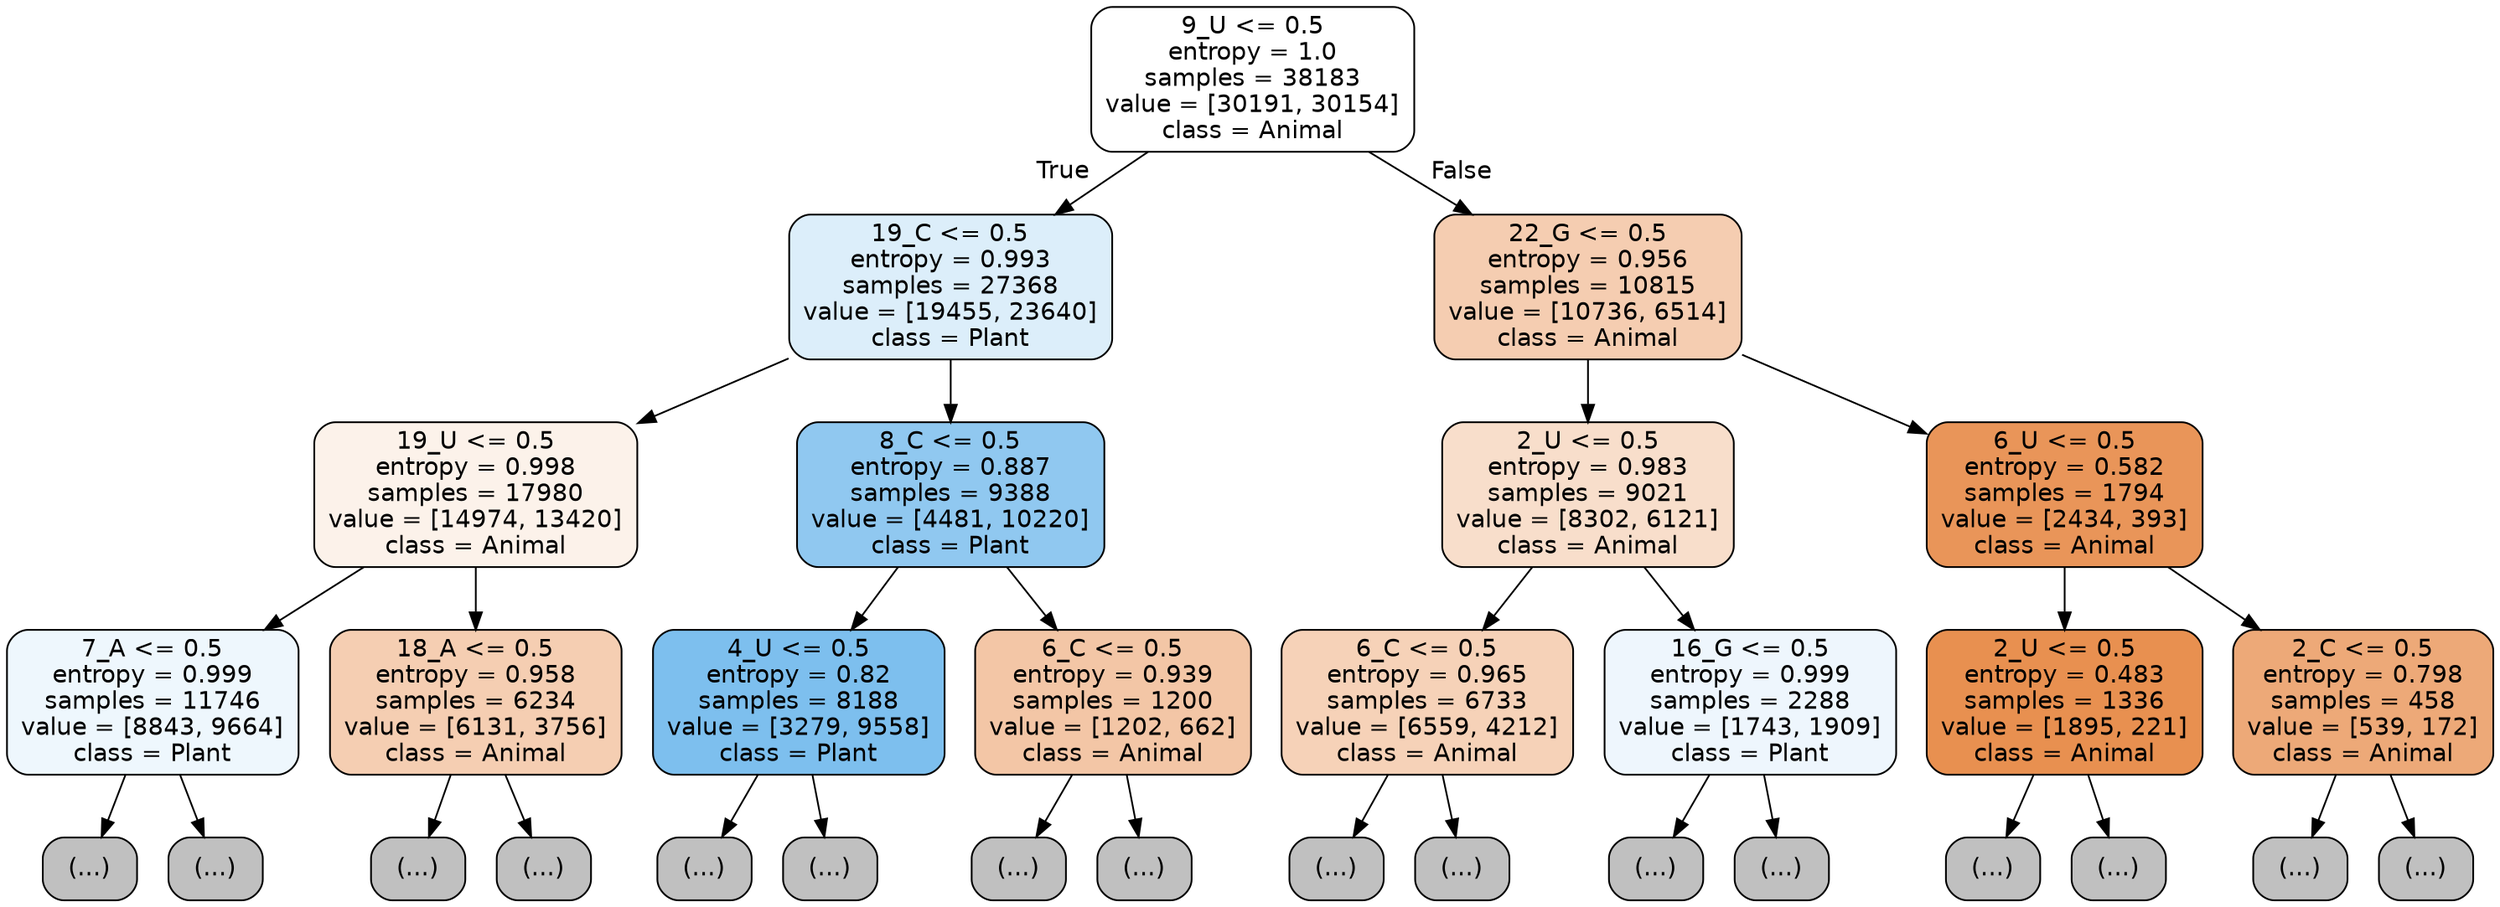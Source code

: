 digraph Tree {
node [shape=box, style="filled, rounded", color="black", fontname="helvetica"] ;
edge [fontname="helvetica"] ;
0 [label="9_U <= 0.5\nentropy = 1.0\nsamples = 38183\nvalue = [30191, 30154]\nclass = Animal", fillcolor="#ffffff"] ;
1 [label="19_C <= 0.5\nentropy = 0.993\nsamples = 27368\nvalue = [19455, 23640]\nclass = Plant", fillcolor="#dceefa"] ;
0 -> 1 [labeldistance=2.5, labelangle=45, headlabel="True"] ;
2 [label="19_U <= 0.5\nentropy = 0.998\nsamples = 17980\nvalue = [14974, 13420]\nclass = Animal", fillcolor="#fcf2ea"] ;
1 -> 2 ;
3 [label="7_A <= 0.5\nentropy = 0.999\nsamples = 11746\nvalue = [8843, 9664]\nclass = Plant", fillcolor="#eef7fd"] ;
2 -> 3 ;
4 [label="(...)", fillcolor="#C0C0C0"] ;
3 -> 4 ;
4311 [label="(...)", fillcolor="#C0C0C0"] ;
3 -> 4311 ;
5850 [label="18_A <= 0.5\nentropy = 0.958\nsamples = 6234\nvalue = [6131, 3756]\nclass = Animal", fillcolor="#f5ceb2"] ;
2 -> 5850 ;
5851 [label="(...)", fillcolor="#C0C0C0"] ;
5850 -> 5851 ;
8318 [label="(...)", fillcolor="#C0C0C0"] ;
5850 -> 8318 ;
9005 [label="8_C <= 0.5\nentropy = 0.887\nsamples = 9388\nvalue = [4481, 10220]\nclass = Plant", fillcolor="#90c8f0"] ;
1 -> 9005 ;
9006 [label="4_U <= 0.5\nentropy = 0.82\nsamples = 8188\nvalue = [3279, 9558]\nclass = Plant", fillcolor="#7dbfee"] ;
9005 -> 9006 ;
9007 [label="(...)", fillcolor="#C0C0C0"] ;
9006 -> 9007 ;
10802 [label="(...)", fillcolor="#C0C0C0"] ;
9006 -> 10802 ;
11309 [label="6_C <= 0.5\nentropy = 0.939\nsamples = 1200\nvalue = [1202, 662]\nclass = Animal", fillcolor="#f3c6a6"] ;
9005 -> 11309 ;
11310 [label="(...)", fillcolor="#C0C0C0"] ;
11309 -> 11310 ;
11817 [label="(...)", fillcolor="#C0C0C0"] ;
11309 -> 11817 ;
11968 [label="22_G <= 0.5\nentropy = 0.956\nsamples = 10815\nvalue = [10736, 6514]\nclass = Animal", fillcolor="#f5cdb1"] ;
0 -> 11968 [labeldistance=2.5, labelangle=-45, headlabel="False"] ;
11969 [label="2_U <= 0.5\nentropy = 0.983\nsamples = 9021\nvalue = [8302, 6121]\nclass = Animal", fillcolor="#f8decb"] ;
11968 -> 11969 ;
11970 [label="6_C <= 0.5\nentropy = 0.965\nsamples = 6733\nvalue = [6559, 4212]\nclass = Animal", fillcolor="#f6d2b8"] ;
11969 -> 11970 ;
11971 [label="(...)", fillcolor="#C0C0C0"] ;
11970 -> 11971 ;
14400 [label="(...)", fillcolor="#C0C0C0"] ;
11970 -> 14400 ;
15083 [label="16_G <= 0.5\nentropy = 0.999\nsamples = 2288\nvalue = [1743, 1909]\nclass = Plant", fillcolor="#eef6fd"] ;
11969 -> 15083 ;
15084 [label="(...)", fillcolor="#C0C0C0"] ;
15083 -> 15084 ;
15863 [label="(...)", fillcolor="#C0C0C0"] ;
15083 -> 15863 ;
16140 [label="6_U <= 0.5\nentropy = 0.582\nsamples = 1794\nvalue = [2434, 393]\nclass = Animal", fillcolor="#e99559"] ;
11968 -> 16140 ;
16141 [label="2_U <= 0.5\nentropy = 0.483\nsamples = 1336\nvalue = [1895, 221]\nclass = Animal", fillcolor="#e89050"] ;
16140 -> 16141 ;
16142 [label="(...)", fillcolor="#C0C0C0"] ;
16141 -> 16142 ;
16385 [label="(...)", fillcolor="#C0C0C0"] ;
16141 -> 16385 ;
16478 [label="2_C <= 0.5\nentropy = 0.798\nsamples = 458\nvalue = [539, 172]\nclass = Animal", fillcolor="#eda978"] ;
16140 -> 16478 ;
16479 [label="(...)", fillcolor="#C0C0C0"] ;
16478 -> 16479 ;
16630 [label="(...)", fillcolor="#C0C0C0"] ;
16478 -> 16630 ;
}